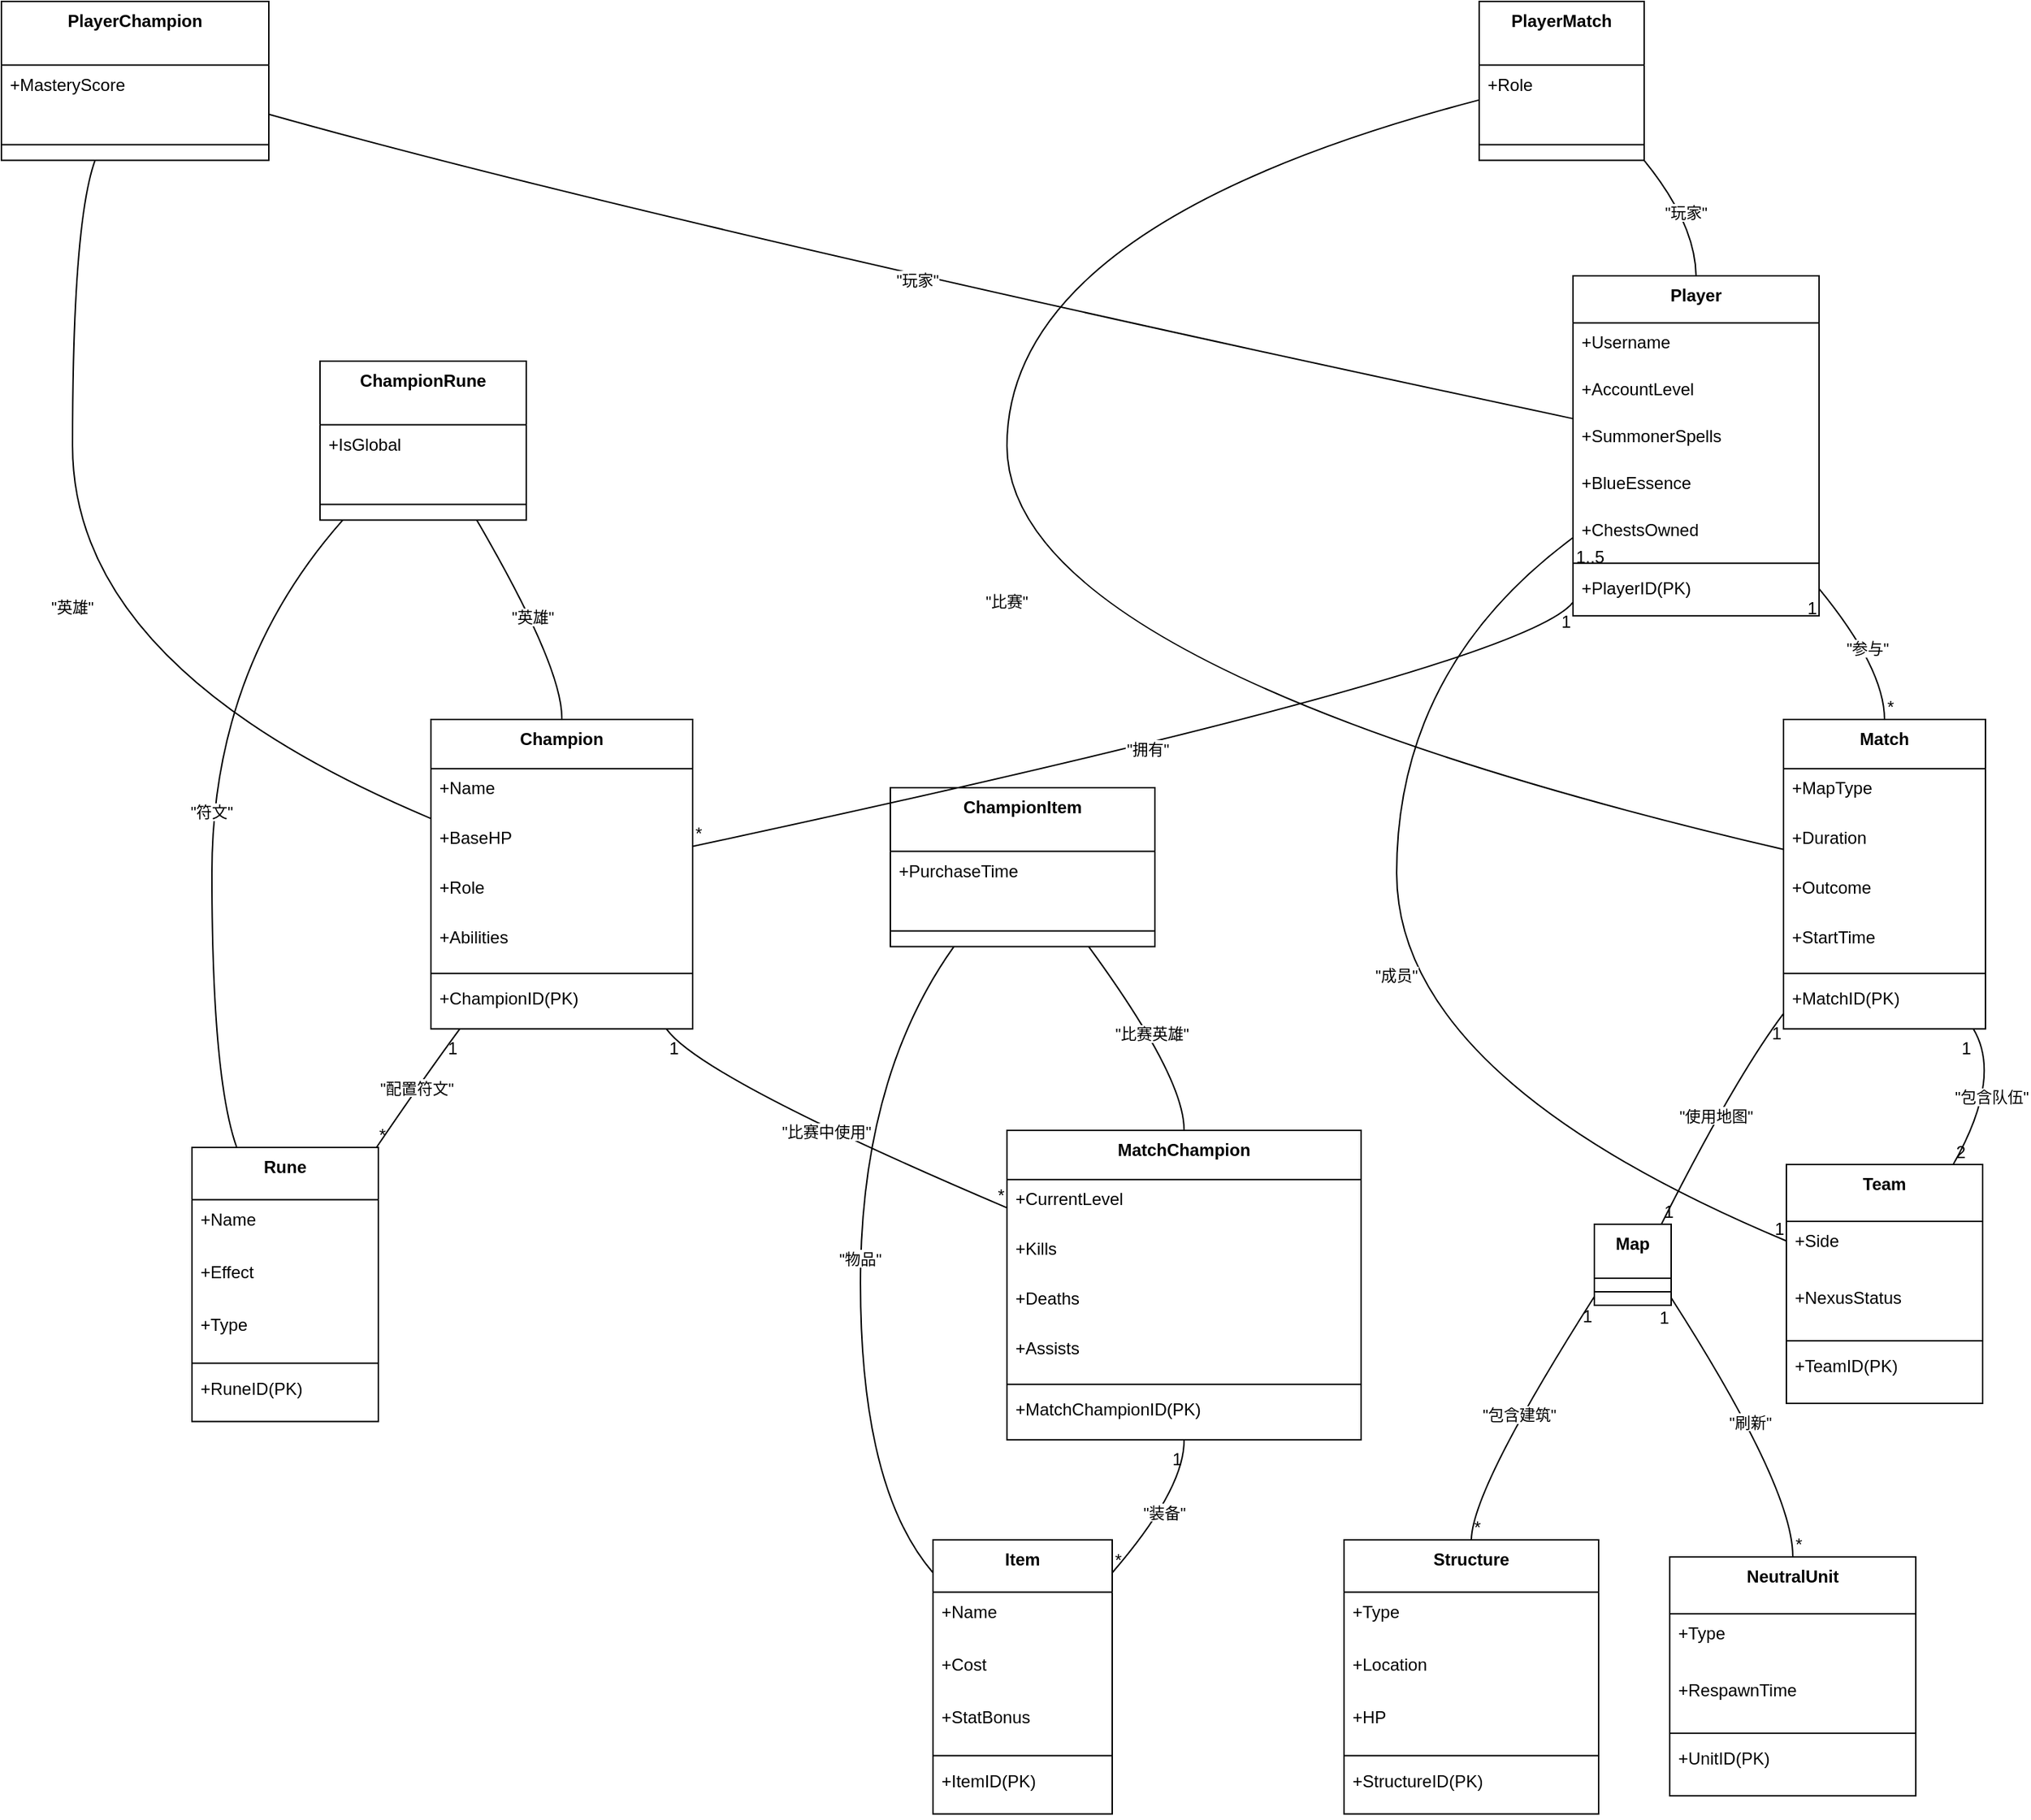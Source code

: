 <mxfile version="26.1.2">
  <diagram name="第 1 页" id="VQZcmBwhCDR7R6ewuUnQ">
    <mxGraphModel dx="1066" dy="0" grid="1" gridSize="10" guides="1" tooltips="1" connect="1" arrows="1" fold="1" page="1" pageScale="1" pageWidth="827" pageHeight="1169" math="0" shadow="0">
      <root>
        <mxCell id="0" />
        <mxCell id="1" parent="0" />
        <mxCell id="QCNZVSv0YwAwmQAjNbBU-1" value="Player" style="swimlane;fontStyle=1;align=center;verticalAlign=top;childLayout=stackLayout;horizontal=1;startSize=33.143;horizontalStack=0;resizeParent=1;resizeParentMax=0;resizeLast=0;collapsible=0;marginBottom=0;" vertex="1" parent="1">
          <mxGeometry x="1125" y="213" width="173" height="239.143" as="geometry" />
        </mxCell>
        <mxCell id="QCNZVSv0YwAwmQAjNbBU-2" value="+Username" style="text;strokeColor=none;fillColor=none;align=left;verticalAlign=top;spacingLeft=4;spacingRight=4;overflow=hidden;rotatable=0;points=[[0,0.5],[1,0.5]];portConstraint=eastwest;" vertex="1" parent="QCNZVSv0YwAwmQAjNbBU-1">
          <mxGeometry y="33.143" width="173" height="33" as="geometry" />
        </mxCell>
        <mxCell id="QCNZVSv0YwAwmQAjNbBU-3" value="+AccountLevel" style="text;strokeColor=none;fillColor=none;align=left;verticalAlign=top;spacingLeft=4;spacingRight=4;overflow=hidden;rotatable=0;points=[[0,0.5],[1,0.5]];portConstraint=eastwest;" vertex="1" parent="QCNZVSv0YwAwmQAjNbBU-1">
          <mxGeometry y="66.143" width="173" height="33" as="geometry" />
        </mxCell>
        <mxCell id="QCNZVSv0YwAwmQAjNbBU-4" value="+SummonerSpells" style="text;strokeColor=none;fillColor=none;align=left;verticalAlign=top;spacingLeft=4;spacingRight=4;overflow=hidden;rotatable=0;points=[[0,0.5],[1,0.5]];portConstraint=eastwest;" vertex="1" parent="QCNZVSv0YwAwmQAjNbBU-1">
          <mxGeometry y="99.143" width="173" height="33" as="geometry" />
        </mxCell>
        <mxCell id="QCNZVSv0YwAwmQAjNbBU-5" value="+BlueEssence" style="text;strokeColor=none;fillColor=none;align=left;verticalAlign=top;spacingLeft=4;spacingRight=4;overflow=hidden;rotatable=0;points=[[0,0.5],[1,0.5]];portConstraint=eastwest;" vertex="1" parent="QCNZVSv0YwAwmQAjNbBU-1">
          <mxGeometry y="132.143" width="173" height="33" as="geometry" />
        </mxCell>
        <mxCell id="QCNZVSv0YwAwmQAjNbBU-6" value="+ChestsOwned" style="text;strokeColor=none;fillColor=none;align=left;verticalAlign=top;spacingLeft=4;spacingRight=4;overflow=hidden;rotatable=0;points=[[0,0.5],[1,0.5]];portConstraint=eastwest;" vertex="1" parent="QCNZVSv0YwAwmQAjNbBU-1">
          <mxGeometry y="165.143" width="173" height="33" as="geometry" />
        </mxCell>
        <mxCell id="QCNZVSv0YwAwmQAjNbBU-7" style="line;strokeWidth=1;fillColor=none;align=left;verticalAlign=middle;spacingTop=-1;spacingLeft=3;spacingRight=3;rotatable=0;labelPosition=right;points=[];portConstraint=eastwest;strokeColor=inherit;" vertex="1" parent="QCNZVSv0YwAwmQAjNbBU-1">
          <mxGeometry y="198.143" width="173" height="8" as="geometry" />
        </mxCell>
        <mxCell id="QCNZVSv0YwAwmQAjNbBU-8" value="+PlayerID(PK)" style="text;strokeColor=none;fillColor=none;align=left;verticalAlign=top;spacingLeft=4;spacingRight=4;overflow=hidden;rotatable=0;points=[[0,0.5],[1,0.5]];portConstraint=eastwest;" vertex="1" parent="QCNZVSv0YwAwmQAjNbBU-1">
          <mxGeometry y="206.143" width="173" height="33" as="geometry" />
        </mxCell>
        <mxCell id="QCNZVSv0YwAwmQAjNbBU-9" value="Champion" style="swimlane;fontStyle=1;align=center;verticalAlign=top;childLayout=stackLayout;horizontal=1;startSize=34.667;horizontalStack=0;resizeParent=1;resizeParentMax=0;resizeLast=0;collapsible=0;marginBottom=0;" vertex="1" parent="1">
          <mxGeometry x="322" y="525" width="184" height="217.667" as="geometry" />
        </mxCell>
        <mxCell id="QCNZVSv0YwAwmQAjNbBU-10" value="+Name" style="text;strokeColor=none;fillColor=none;align=left;verticalAlign=top;spacingLeft=4;spacingRight=4;overflow=hidden;rotatable=0;points=[[0,0.5],[1,0.5]];portConstraint=eastwest;" vertex="1" parent="QCNZVSv0YwAwmQAjNbBU-9">
          <mxGeometry y="34.667" width="184" height="35" as="geometry" />
        </mxCell>
        <mxCell id="QCNZVSv0YwAwmQAjNbBU-11" value="+BaseHP" style="text;strokeColor=none;fillColor=none;align=left;verticalAlign=top;spacingLeft=4;spacingRight=4;overflow=hidden;rotatable=0;points=[[0,0.5],[1,0.5]];portConstraint=eastwest;" vertex="1" parent="QCNZVSv0YwAwmQAjNbBU-9">
          <mxGeometry y="69.667" width="184" height="35" as="geometry" />
        </mxCell>
        <mxCell id="QCNZVSv0YwAwmQAjNbBU-12" value="+Role" style="text;strokeColor=none;fillColor=none;align=left;verticalAlign=top;spacingLeft=4;spacingRight=4;overflow=hidden;rotatable=0;points=[[0,0.5],[1,0.5]];portConstraint=eastwest;" vertex="1" parent="QCNZVSv0YwAwmQAjNbBU-9">
          <mxGeometry y="104.667" width="184" height="35" as="geometry" />
        </mxCell>
        <mxCell id="QCNZVSv0YwAwmQAjNbBU-13" value="+Abilities" style="text;strokeColor=none;fillColor=none;align=left;verticalAlign=top;spacingLeft=4;spacingRight=4;overflow=hidden;rotatable=0;points=[[0,0.5],[1,0.5]];portConstraint=eastwest;" vertex="1" parent="QCNZVSv0YwAwmQAjNbBU-9">
          <mxGeometry y="139.667" width="184" height="35" as="geometry" />
        </mxCell>
        <mxCell id="QCNZVSv0YwAwmQAjNbBU-14" style="line;strokeWidth=1;fillColor=none;align=left;verticalAlign=middle;spacingTop=-1;spacingLeft=3;spacingRight=3;rotatable=0;labelPosition=right;points=[];portConstraint=eastwest;strokeColor=inherit;" vertex="1" parent="QCNZVSv0YwAwmQAjNbBU-9">
          <mxGeometry y="174.667" width="184" height="8" as="geometry" />
        </mxCell>
        <mxCell id="QCNZVSv0YwAwmQAjNbBU-15" value="+ChampionID(PK)" style="text;strokeColor=none;fillColor=none;align=left;verticalAlign=top;spacingLeft=4;spacingRight=4;overflow=hidden;rotatable=0;points=[[0,0.5],[1,0.5]];portConstraint=eastwest;" vertex="1" parent="QCNZVSv0YwAwmQAjNbBU-9">
          <mxGeometry y="182.667" width="184" height="35" as="geometry" />
        </mxCell>
        <mxCell id="QCNZVSv0YwAwmQAjNbBU-16" value="Match" style="swimlane;fontStyle=1;align=center;verticalAlign=top;childLayout=stackLayout;horizontal=1;startSize=34.667;horizontalStack=0;resizeParent=1;resizeParentMax=0;resizeLast=0;collapsible=0;marginBottom=0;" vertex="1" parent="1">
          <mxGeometry x="1273" y="525" width="142" height="217.667" as="geometry" />
        </mxCell>
        <mxCell id="QCNZVSv0YwAwmQAjNbBU-17" value="+MapType" style="text;strokeColor=none;fillColor=none;align=left;verticalAlign=top;spacingLeft=4;spacingRight=4;overflow=hidden;rotatable=0;points=[[0,0.5],[1,0.5]];portConstraint=eastwest;" vertex="1" parent="QCNZVSv0YwAwmQAjNbBU-16">
          <mxGeometry y="34.667" width="142" height="35" as="geometry" />
        </mxCell>
        <mxCell id="QCNZVSv0YwAwmQAjNbBU-18" value="+Duration" style="text;strokeColor=none;fillColor=none;align=left;verticalAlign=top;spacingLeft=4;spacingRight=4;overflow=hidden;rotatable=0;points=[[0,0.5],[1,0.5]];portConstraint=eastwest;" vertex="1" parent="QCNZVSv0YwAwmQAjNbBU-16">
          <mxGeometry y="69.667" width="142" height="35" as="geometry" />
        </mxCell>
        <mxCell id="QCNZVSv0YwAwmQAjNbBU-19" value="+Outcome" style="text;strokeColor=none;fillColor=none;align=left;verticalAlign=top;spacingLeft=4;spacingRight=4;overflow=hidden;rotatable=0;points=[[0,0.5],[1,0.5]];portConstraint=eastwest;" vertex="1" parent="QCNZVSv0YwAwmQAjNbBU-16">
          <mxGeometry y="104.667" width="142" height="35" as="geometry" />
        </mxCell>
        <mxCell id="QCNZVSv0YwAwmQAjNbBU-20" value="+StartTime" style="text;strokeColor=none;fillColor=none;align=left;verticalAlign=top;spacingLeft=4;spacingRight=4;overflow=hidden;rotatable=0;points=[[0,0.5],[1,0.5]];portConstraint=eastwest;" vertex="1" parent="QCNZVSv0YwAwmQAjNbBU-16">
          <mxGeometry y="139.667" width="142" height="35" as="geometry" />
        </mxCell>
        <mxCell id="QCNZVSv0YwAwmQAjNbBU-21" style="line;strokeWidth=1;fillColor=none;align=left;verticalAlign=middle;spacingTop=-1;spacingLeft=3;spacingRight=3;rotatable=0;labelPosition=right;points=[];portConstraint=eastwest;strokeColor=inherit;" vertex="1" parent="QCNZVSv0YwAwmQAjNbBU-16">
          <mxGeometry y="174.667" width="142" height="8" as="geometry" />
        </mxCell>
        <mxCell id="QCNZVSv0YwAwmQAjNbBU-22" value="+MatchID(PK)" style="text;strokeColor=none;fillColor=none;align=left;verticalAlign=top;spacingLeft=4;spacingRight=4;overflow=hidden;rotatable=0;points=[[0,0.5],[1,0.5]];portConstraint=eastwest;" vertex="1" parent="QCNZVSv0YwAwmQAjNbBU-16">
          <mxGeometry y="182.667" width="142" height="35" as="geometry" />
        </mxCell>
        <mxCell id="QCNZVSv0YwAwmQAjNbBU-23" value="Item" style="swimlane;fontStyle=1;align=center;verticalAlign=top;childLayout=stackLayout;horizontal=1;startSize=36.8;horizontalStack=0;resizeParent=1;resizeParentMax=0;resizeLast=0;collapsible=0;marginBottom=0;" vertex="1" parent="1">
          <mxGeometry x="675" y="1102" width="126" height="192.8" as="geometry" />
        </mxCell>
        <mxCell id="QCNZVSv0YwAwmQAjNbBU-24" value="+Name" style="text;strokeColor=none;fillColor=none;align=left;verticalAlign=top;spacingLeft=4;spacingRight=4;overflow=hidden;rotatable=0;points=[[0,0.5],[1,0.5]];portConstraint=eastwest;" vertex="1" parent="QCNZVSv0YwAwmQAjNbBU-23">
          <mxGeometry y="36.8" width="126" height="37" as="geometry" />
        </mxCell>
        <mxCell id="QCNZVSv0YwAwmQAjNbBU-25" value="+Cost" style="text;strokeColor=none;fillColor=none;align=left;verticalAlign=top;spacingLeft=4;spacingRight=4;overflow=hidden;rotatable=0;points=[[0,0.5],[1,0.5]];portConstraint=eastwest;" vertex="1" parent="QCNZVSv0YwAwmQAjNbBU-23">
          <mxGeometry y="73.8" width="126" height="37" as="geometry" />
        </mxCell>
        <mxCell id="QCNZVSv0YwAwmQAjNbBU-26" value="+StatBonus" style="text;strokeColor=none;fillColor=none;align=left;verticalAlign=top;spacingLeft=4;spacingRight=4;overflow=hidden;rotatable=0;points=[[0,0.5],[1,0.5]];portConstraint=eastwest;" vertex="1" parent="QCNZVSv0YwAwmQAjNbBU-23">
          <mxGeometry y="110.8" width="126" height="37" as="geometry" />
        </mxCell>
        <mxCell id="QCNZVSv0YwAwmQAjNbBU-27" style="line;strokeWidth=1;fillColor=none;align=left;verticalAlign=middle;spacingTop=-1;spacingLeft=3;spacingRight=3;rotatable=0;labelPosition=right;points=[];portConstraint=eastwest;strokeColor=inherit;" vertex="1" parent="QCNZVSv0YwAwmQAjNbBU-23">
          <mxGeometry y="147.8" width="126" height="8" as="geometry" />
        </mxCell>
        <mxCell id="QCNZVSv0YwAwmQAjNbBU-28" value="+ItemID(PK)" style="text;strokeColor=none;fillColor=none;align=left;verticalAlign=top;spacingLeft=4;spacingRight=4;overflow=hidden;rotatable=0;points=[[0,0.5],[1,0.5]];portConstraint=eastwest;" vertex="1" parent="QCNZVSv0YwAwmQAjNbBU-23">
          <mxGeometry y="155.8" width="126" height="37" as="geometry" />
        </mxCell>
        <mxCell id="QCNZVSv0YwAwmQAjNbBU-29" value="Rune" style="swimlane;fontStyle=1;align=center;verticalAlign=top;childLayout=stackLayout;horizontal=1;startSize=36.8;horizontalStack=0;resizeParent=1;resizeParentMax=0;resizeLast=0;collapsible=0;marginBottom=0;" vertex="1" parent="1">
          <mxGeometry x="154" y="826" width="131" height="192.8" as="geometry" />
        </mxCell>
        <mxCell id="QCNZVSv0YwAwmQAjNbBU-30" value="+Name" style="text;strokeColor=none;fillColor=none;align=left;verticalAlign=top;spacingLeft=4;spacingRight=4;overflow=hidden;rotatable=0;points=[[0,0.5],[1,0.5]];portConstraint=eastwest;" vertex="1" parent="QCNZVSv0YwAwmQAjNbBU-29">
          <mxGeometry y="36.8" width="131" height="37" as="geometry" />
        </mxCell>
        <mxCell id="QCNZVSv0YwAwmQAjNbBU-31" value="+Effect" style="text;strokeColor=none;fillColor=none;align=left;verticalAlign=top;spacingLeft=4;spacingRight=4;overflow=hidden;rotatable=0;points=[[0,0.5],[1,0.5]];portConstraint=eastwest;" vertex="1" parent="QCNZVSv0YwAwmQAjNbBU-29">
          <mxGeometry y="73.8" width="131" height="37" as="geometry" />
        </mxCell>
        <mxCell id="QCNZVSv0YwAwmQAjNbBU-32" value="+Type" style="text;strokeColor=none;fillColor=none;align=left;verticalAlign=top;spacingLeft=4;spacingRight=4;overflow=hidden;rotatable=0;points=[[0,0.5],[1,0.5]];portConstraint=eastwest;" vertex="1" parent="QCNZVSv0YwAwmQAjNbBU-29">
          <mxGeometry y="110.8" width="131" height="37" as="geometry" />
        </mxCell>
        <mxCell id="QCNZVSv0YwAwmQAjNbBU-33" style="line;strokeWidth=1;fillColor=none;align=left;verticalAlign=middle;spacingTop=-1;spacingLeft=3;spacingRight=3;rotatable=0;labelPosition=right;points=[];portConstraint=eastwest;strokeColor=inherit;" vertex="1" parent="QCNZVSv0YwAwmQAjNbBU-29">
          <mxGeometry y="147.8" width="131" height="8" as="geometry" />
        </mxCell>
        <mxCell id="QCNZVSv0YwAwmQAjNbBU-34" value="+RuneID(PK)" style="text;strokeColor=none;fillColor=none;align=left;verticalAlign=top;spacingLeft=4;spacingRight=4;overflow=hidden;rotatable=0;points=[[0,0.5],[1,0.5]];portConstraint=eastwest;" vertex="1" parent="QCNZVSv0YwAwmQAjNbBU-29">
          <mxGeometry y="155.8" width="131" height="37" as="geometry" />
        </mxCell>
        <mxCell id="QCNZVSv0YwAwmQAjNbBU-35" value="Team" style="swimlane;fontStyle=1;align=center;verticalAlign=top;childLayout=stackLayout;horizontal=1;startSize=40;horizontalStack=0;resizeParent=1;resizeParentMax=0;resizeLast=0;collapsible=0;marginBottom=0;" vertex="1" parent="1">
          <mxGeometry x="1275" y="838" width="138" height="168" as="geometry" />
        </mxCell>
        <mxCell id="QCNZVSv0YwAwmQAjNbBU-36" value="+Side" style="text;strokeColor=none;fillColor=none;align=left;verticalAlign=top;spacingLeft=4;spacingRight=4;overflow=hidden;rotatable=0;points=[[0,0.5],[1,0.5]];portConstraint=eastwest;" vertex="1" parent="QCNZVSv0YwAwmQAjNbBU-35">
          <mxGeometry y="40" width="138" height="40" as="geometry" />
        </mxCell>
        <mxCell id="QCNZVSv0YwAwmQAjNbBU-37" value="+NexusStatus" style="text;strokeColor=none;fillColor=none;align=left;verticalAlign=top;spacingLeft=4;spacingRight=4;overflow=hidden;rotatable=0;points=[[0,0.5],[1,0.5]];portConstraint=eastwest;" vertex="1" parent="QCNZVSv0YwAwmQAjNbBU-35">
          <mxGeometry y="80" width="138" height="40" as="geometry" />
        </mxCell>
        <mxCell id="QCNZVSv0YwAwmQAjNbBU-38" style="line;strokeWidth=1;fillColor=none;align=left;verticalAlign=middle;spacingTop=-1;spacingLeft=3;spacingRight=3;rotatable=0;labelPosition=right;points=[];portConstraint=eastwest;strokeColor=inherit;" vertex="1" parent="QCNZVSv0YwAwmQAjNbBU-35">
          <mxGeometry y="120" width="138" height="8" as="geometry" />
        </mxCell>
        <mxCell id="QCNZVSv0YwAwmQAjNbBU-39" value="+TeamID(PK)" style="text;strokeColor=none;fillColor=none;align=left;verticalAlign=top;spacingLeft=4;spacingRight=4;overflow=hidden;rotatable=0;points=[[0,0.5],[1,0.5]];portConstraint=eastwest;" vertex="1" parent="QCNZVSv0YwAwmQAjNbBU-35">
          <mxGeometry y="128" width="138" height="40" as="geometry" />
        </mxCell>
        <mxCell id="QCNZVSv0YwAwmQAjNbBU-40" value="MatchChampion" style="swimlane;fontStyle=1;align=center;verticalAlign=top;childLayout=stackLayout;horizontal=1;startSize=34.667;horizontalStack=0;resizeParent=1;resizeParentMax=0;resizeLast=0;collapsible=0;marginBottom=0;" vertex="1" parent="1">
          <mxGeometry x="727" y="814" width="249" height="217.667" as="geometry" />
        </mxCell>
        <mxCell id="QCNZVSv0YwAwmQAjNbBU-41" value="+CurrentLevel" style="text;strokeColor=none;fillColor=none;align=left;verticalAlign=top;spacingLeft=4;spacingRight=4;overflow=hidden;rotatable=0;points=[[0,0.5],[1,0.5]];portConstraint=eastwest;" vertex="1" parent="QCNZVSv0YwAwmQAjNbBU-40">
          <mxGeometry y="34.667" width="249" height="35" as="geometry" />
        </mxCell>
        <mxCell id="QCNZVSv0YwAwmQAjNbBU-42" value="+Kills" style="text;strokeColor=none;fillColor=none;align=left;verticalAlign=top;spacingLeft=4;spacingRight=4;overflow=hidden;rotatable=0;points=[[0,0.5],[1,0.5]];portConstraint=eastwest;" vertex="1" parent="QCNZVSv0YwAwmQAjNbBU-40">
          <mxGeometry y="69.667" width="249" height="35" as="geometry" />
        </mxCell>
        <mxCell id="QCNZVSv0YwAwmQAjNbBU-43" value="+Deaths" style="text;strokeColor=none;fillColor=none;align=left;verticalAlign=top;spacingLeft=4;spacingRight=4;overflow=hidden;rotatable=0;points=[[0,0.5],[1,0.5]];portConstraint=eastwest;" vertex="1" parent="QCNZVSv0YwAwmQAjNbBU-40">
          <mxGeometry y="104.667" width="249" height="35" as="geometry" />
        </mxCell>
        <mxCell id="QCNZVSv0YwAwmQAjNbBU-44" value="+Assists" style="text;strokeColor=none;fillColor=none;align=left;verticalAlign=top;spacingLeft=4;spacingRight=4;overflow=hidden;rotatable=0;points=[[0,0.5],[1,0.5]];portConstraint=eastwest;" vertex="1" parent="QCNZVSv0YwAwmQAjNbBU-40">
          <mxGeometry y="139.667" width="249" height="35" as="geometry" />
        </mxCell>
        <mxCell id="QCNZVSv0YwAwmQAjNbBU-45" style="line;strokeWidth=1;fillColor=none;align=left;verticalAlign=middle;spacingTop=-1;spacingLeft=3;spacingRight=3;rotatable=0;labelPosition=right;points=[];portConstraint=eastwest;strokeColor=inherit;" vertex="1" parent="QCNZVSv0YwAwmQAjNbBU-40">
          <mxGeometry y="174.667" width="249" height="8" as="geometry" />
        </mxCell>
        <mxCell id="QCNZVSv0YwAwmQAjNbBU-46" value="+MatchChampionID(PK)" style="text;strokeColor=none;fillColor=none;align=left;verticalAlign=top;spacingLeft=4;spacingRight=4;overflow=hidden;rotatable=0;points=[[0,0.5],[1,0.5]];portConstraint=eastwest;" vertex="1" parent="QCNZVSv0YwAwmQAjNbBU-40">
          <mxGeometry y="182.667" width="249" height="35" as="geometry" />
        </mxCell>
        <mxCell id="QCNZVSv0YwAwmQAjNbBU-47" value="NeutralUnit" style="swimlane;fontStyle=1;align=center;verticalAlign=top;childLayout=stackLayout;horizontal=1;startSize=40;horizontalStack=0;resizeParent=1;resizeParentMax=0;resizeLast=0;collapsible=0;marginBottom=0;" vertex="1" parent="1">
          <mxGeometry x="1193" y="1114" width="173" height="168" as="geometry" />
        </mxCell>
        <mxCell id="QCNZVSv0YwAwmQAjNbBU-48" value="+Type" style="text;strokeColor=none;fillColor=none;align=left;verticalAlign=top;spacingLeft=4;spacingRight=4;overflow=hidden;rotatable=0;points=[[0,0.5],[1,0.5]];portConstraint=eastwest;" vertex="1" parent="QCNZVSv0YwAwmQAjNbBU-47">
          <mxGeometry y="40" width="173" height="40" as="geometry" />
        </mxCell>
        <mxCell id="QCNZVSv0YwAwmQAjNbBU-49" value="+RespawnTime" style="text;strokeColor=none;fillColor=none;align=left;verticalAlign=top;spacingLeft=4;spacingRight=4;overflow=hidden;rotatable=0;points=[[0,0.5],[1,0.5]];portConstraint=eastwest;" vertex="1" parent="QCNZVSv0YwAwmQAjNbBU-47">
          <mxGeometry y="80" width="173" height="40" as="geometry" />
        </mxCell>
        <mxCell id="QCNZVSv0YwAwmQAjNbBU-50" style="line;strokeWidth=1;fillColor=none;align=left;verticalAlign=middle;spacingTop=-1;spacingLeft=3;spacingRight=3;rotatable=0;labelPosition=right;points=[];portConstraint=eastwest;strokeColor=inherit;" vertex="1" parent="QCNZVSv0YwAwmQAjNbBU-47">
          <mxGeometry y="120" width="173" height="8" as="geometry" />
        </mxCell>
        <mxCell id="QCNZVSv0YwAwmQAjNbBU-51" value="+UnitID(PK)" style="text;strokeColor=none;fillColor=none;align=left;verticalAlign=top;spacingLeft=4;spacingRight=4;overflow=hidden;rotatable=0;points=[[0,0.5],[1,0.5]];portConstraint=eastwest;" vertex="1" parent="QCNZVSv0YwAwmQAjNbBU-47">
          <mxGeometry y="128" width="173" height="40" as="geometry" />
        </mxCell>
        <mxCell id="QCNZVSv0YwAwmQAjNbBU-52" value="Structure" style="swimlane;fontStyle=1;align=center;verticalAlign=top;childLayout=stackLayout;horizontal=1;startSize=36.8;horizontalStack=0;resizeParent=1;resizeParentMax=0;resizeLast=0;collapsible=0;marginBottom=0;" vertex="1" parent="1">
          <mxGeometry x="964" y="1102" width="179" height="192.8" as="geometry" />
        </mxCell>
        <mxCell id="QCNZVSv0YwAwmQAjNbBU-53" value="+Type" style="text;strokeColor=none;fillColor=none;align=left;verticalAlign=top;spacingLeft=4;spacingRight=4;overflow=hidden;rotatable=0;points=[[0,0.5],[1,0.5]];portConstraint=eastwest;" vertex="1" parent="QCNZVSv0YwAwmQAjNbBU-52">
          <mxGeometry y="36.8" width="179" height="37" as="geometry" />
        </mxCell>
        <mxCell id="QCNZVSv0YwAwmQAjNbBU-54" value="+Location" style="text;strokeColor=none;fillColor=none;align=left;verticalAlign=top;spacingLeft=4;spacingRight=4;overflow=hidden;rotatable=0;points=[[0,0.5],[1,0.5]];portConstraint=eastwest;" vertex="1" parent="QCNZVSv0YwAwmQAjNbBU-52">
          <mxGeometry y="73.8" width="179" height="37" as="geometry" />
        </mxCell>
        <mxCell id="QCNZVSv0YwAwmQAjNbBU-55" value="+HP" style="text;strokeColor=none;fillColor=none;align=left;verticalAlign=top;spacingLeft=4;spacingRight=4;overflow=hidden;rotatable=0;points=[[0,0.5],[1,0.5]];portConstraint=eastwest;" vertex="1" parent="QCNZVSv0YwAwmQAjNbBU-52">
          <mxGeometry y="110.8" width="179" height="37" as="geometry" />
        </mxCell>
        <mxCell id="QCNZVSv0YwAwmQAjNbBU-56" style="line;strokeWidth=1;fillColor=none;align=left;verticalAlign=middle;spacingTop=-1;spacingLeft=3;spacingRight=3;rotatable=0;labelPosition=right;points=[];portConstraint=eastwest;strokeColor=inherit;" vertex="1" parent="QCNZVSv0YwAwmQAjNbBU-52">
          <mxGeometry y="147.8" width="179" height="8" as="geometry" />
        </mxCell>
        <mxCell id="QCNZVSv0YwAwmQAjNbBU-57" value="+StructureID(PK)" style="text;strokeColor=none;fillColor=none;align=left;verticalAlign=top;spacingLeft=4;spacingRight=4;overflow=hidden;rotatable=0;points=[[0,0.5],[1,0.5]];portConstraint=eastwest;" vertex="1" parent="QCNZVSv0YwAwmQAjNbBU-52">
          <mxGeometry y="155.8" width="179" height="37" as="geometry" />
        </mxCell>
        <mxCell id="QCNZVSv0YwAwmQAjNbBU-58" value="Map" style="swimlane;fontStyle=1;align=center;verticalAlign=top;childLayout=stackLayout;horizontal=1;startSize=38;horizontalStack=0;resizeParent=1;resizeParentMax=0;resizeLast=0;collapsible=0;marginBottom=0;" vertex="1" parent="1">
          <mxGeometry x="1140" y="880" width="54" height="57" as="geometry" />
        </mxCell>
        <mxCell id="QCNZVSv0YwAwmQAjNbBU-59" style="line;strokeWidth=1;fillColor=none;align=left;verticalAlign=middle;spacingTop=-1;spacingLeft=3;spacingRight=3;rotatable=0;labelPosition=right;points=[];portConstraint=eastwest;strokeColor=inherit;" vertex="1" parent="QCNZVSv0YwAwmQAjNbBU-58">
          <mxGeometry y="38" width="54" height="19" as="geometry" />
        </mxCell>
        <mxCell id="QCNZVSv0YwAwmQAjNbBU-60" value="PlayerMatch" style="swimlane;fontStyle=1;align=center;verticalAlign=top;childLayout=stackLayout;horizontal=1;startSize=44.8;horizontalStack=0;resizeParent=1;resizeParentMax=0;resizeLast=0;collapsible=0;marginBottom=0;" vertex="1" parent="1">
          <mxGeometry x="1059" y="20" width="116" height="111.8" as="geometry" />
        </mxCell>
        <mxCell id="QCNZVSv0YwAwmQAjNbBU-61" value="+Role" style="text;strokeColor=none;fillColor=none;align=left;verticalAlign=top;spacingLeft=4;spacingRight=4;overflow=hidden;rotatable=0;points=[[0,0.5],[1,0.5]];portConstraint=eastwest;" vertex="1" parent="QCNZVSv0YwAwmQAjNbBU-60">
          <mxGeometry y="44.8" width="116" height="45" as="geometry" />
        </mxCell>
        <mxCell id="QCNZVSv0YwAwmQAjNbBU-62" style="line;strokeWidth=1;fillColor=none;align=left;verticalAlign=middle;spacingTop=-1;spacingLeft=3;spacingRight=3;rotatable=0;labelPosition=right;points=[];portConstraint=eastwest;strokeColor=inherit;" vertex="1" parent="QCNZVSv0YwAwmQAjNbBU-60">
          <mxGeometry y="89.8" width="116" height="22" as="geometry" />
        </mxCell>
        <mxCell id="QCNZVSv0YwAwmQAjNbBU-63" value="PlayerChampion" style="swimlane;fontStyle=1;align=center;verticalAlign=top;childLayout=stackLayout;horizontal=1;startSize=44.8;horizontalStack=0;resizeParent=1;resizeParentMax=0;resizeLast=0;collapsible=0;marginBottom=0;" vertex="1" parent="1">
          <mxGeometry x="20" y="20" width="188" height="111.8" as="geometry" />
        </mxCell>
        <mxCell id="QCNZVSv0YwAwmQAjNbBU-64" value="+MasteryScore" style="text;strokeColor=none;fillColor=none;align=left;verticalAlign=top;spacingLeft=4;spacingRight=4;overflow=hidden;rotatable=0;points=[[0,0.5],[1,0.5]];portConstraint=eastwest;" vertex="1" parent="QCNZVSv0YwAwmQAjNbBU-63">
          <mxGeometry y="44.8" width="188" height="45" as="geometry" />
        </mxCell>
        <mxCell id="QCNZVSv0YwAwmQAjNbBU-65" style="line;strokeWidth=1;fillColor=none;align=left;verticalAlign=middle;spacingTop=-1;spacingLeft=3;spacingRight=3;rotatable=0;labelPosition=right;points=[];portConstraint=eastwest;strokeColor=inherit;" vertex="1" parent="QCNZVSv0YwAwmQAjNbBU-63">
          <mxGeometry y="89.8" width="188" height="22" as="geometry" />
        </mxCell>
        <mxCell id="QCNZVSv0YwAwmQAjNbBU-66" value="ChampionItem" style="swimlane;fontStyle=1;align=center;verticalAlign=top;childLayout=stackLayout;horizontal=1;startSize=44.8;horizontalStack=0;resizeParent=1;resizeParentMax=0;resizeLast=0;collapsible=0;marginBottom=0;" vertex="1" parent="1">
          <mxGeometry x="645" y="573" width="186" height="111.8" as="geometry" />
        </mxCell>
        <mxCell id="QCNZVSv0YwAwmQAjNbBU-67" value="+PurchaseTime" style="text;strokeColor=none;fillColor=none;align=left;verticalAlign=top;spacingLeft=4;spacingRight=4;overflow=hidden;rotatable=0;points=[[0,0.5],[1,0.5]];portConstraint=eastwest;" vertex="1" parent="QCNZVSv0YwAwmQAjNbBU-66">
          <mxGeometry y="44.8" width="186" height="45" as="geometry" />
        </mxCell>
        <mxCell id="QCNZVSv0YwAwmQAjNbBU-68" style="line;strokeWidth=1;fillColor=none;align=left;verticalAlign=middle;spacingTop=-1;spacingLeft=3;spacingRight=3;rotatable=0;labelPosition=right;points=[];portConstraint=eastwest;strokeColor=inherit;" vertex="1" parent="QCNZVSv0YwAwmQAjNbBU-66">
          <mxGeometry y="89.8" width="186" height="22" as="geometry" />
        </mxCell>
        <mxCell id="QCNZVSv0YwAwmQAjNbBU-69" value="ChampionRune" style="swimlane;fontStyle=1;align=center;verticalAlign=top;childLayout=stackLayout;horizontal=1;startSize=44.8;horizontalStack=0;resizeParent=1;resizeParentMax=0;resizeLast=0;collapsible=0;marginBottom=0;" vertex="1" parent="1">
          <mxGeometry x="244" y="273" width="145" height="111.8" as="geometry" />
        </mxCell>
        <mxCell id="QCNZVSv0YwAwmQAjNbBU-70" value="+IsGlobal" style="text;strokeColor=none;fillColor=none;align=left;verticalAlign=top;spacingLeft=4;spacingRight=4;overflow=hidden;rotatable=0;points=[[0,0.5],[1,0.5]];portConstraint=eastwest;" vertex="1" parent="QCNZVSv0YwAwmQAjNbBU-69">
          <mxGeometry y="44.8" width="145" height="45" as="geometry" />
        </mxCell>
        <mxCell id="QCNZVSv0YwAwmQAjNbBU-71" style="line;strokeWidth=1;fillColor=none;align=left;verticalAlign=middle;spacingTop=-1;spacingLeft=3;spacingRight=3;rotatable=0;labelPosition=right;points=[];portConstraint=eastwest;strokeColor=inherit;" vertex="1" parent="QCNZVSv0YwAwmQAjNbBU-69">
          <mxGeometry y="89.8" width="145" height="22" as="geometry" />
        </mxCell>
        <mxCell id="QCNZVSv0YwAwmQAjNbBU-72" value="&quot;参与&quot;" style="curved=1;startArrow=none;endArrow=none;exitX=1;exitY=0.92;entryX=0.5;entryY=0;rounded=0;" edge="1" parent="1" source="QCNZVSv0YwAwmQAjNbBU-1" target="QCNZVSv0YwAwmQAjNbBU-16">
          <mxGeometry relative="1" as="geometry">
            <Array as="points">
              <mxPoint x="1344" y="489" />
            </Array>
          </mxGeometry>
        </mxCell>
        <mxCell id="QCNZVSv0YwAwmQAjNbBU-73" value="1" style="edgeLabel;resizable=0;labelBackgroundColor=none;fontSize=12;align=right;verticalAlign=top;" vertex="1" parent="QCNZVSv0YwAwmQAjNbBU-72">
          <mxGeometry x="-1" relative="1" as="geometry" />
        </mxCell>
        <mxCell id="QCNZVSv0YwAwmQAjNbBU-74" value="*" style="edgeLabel;resizable=0;labelBackgroundColor=none;fontSize=12;align=left;verticalAlign=bottom;" vertex="1" parent="QCNZVSv0YwAwmQAjNbBU-72">
          <mxGeometry x="1" relative="1" as="geometry" />
        </mxCell>
        <mxCell id="QCNZVSv0YwAwmQAjNbBU-75" value="&quot;拥有&quot;" style="curved=1;startArrow=none;endArrow=none;exitX=0;exitY=0.96;entryX=1;entryY=0.41;rounded=0;" edge="1" parent="1" source="QCNZVSv0YwAwmQAjNbBU-1" target="QCNZVSv0YwAwmQAjNbBU-9">
          <mxGeometry relative="1" as="geometry">
            <Array as="points">
              <mxPoint x="1089" y="489" />
            </Array>
          </mxGeometry>
        </mxCell>
        <mxCell id="QCNZVSv0YwAwmQAjNbBU-76" value="1" style="edgeLabel;resizable=0;labelBackgroundColor=none;fontSize=12;align=right;verticalAlign=top;" vertex="1" parent="QCNZVSv0YwAwmQAjNbBU-75">
          <mxGeometry x="-1" relative="1" as="geometry" />
        </mxCell>
        <mxCell id="QCNZVSv0YwAwmQAjNbBU-77" value="*" style="edgeLabel;resizable=0;labelBackgroundColor=none;fontSize=12;align=left;verticalAlign=bottom;" vertex="1" parent="QCNZVSv0YwAwmQAjNbBU-75">
          <mxGeometry x="1" relative="1" as="geometry" />
        </mxCell>
        <mxCell id="QCNZVSv0YwAwmQAjNbBU-78" value="&quot;比赛中使用&quot;" style="curved=1;startArrow=none;endArrow=none;exitX=0.9;exitY=1;entryX=0;entryY=0.25;rounded=0;" edge="1" parent="1" source="QCNZVSv0YwAwmQAjNbBU-9" target="QCNZVSv0YwAwmQAjNbBU-40">
          <mxGeometry relative="1" as="geometry">
            <Array as="points">
              <mxPoint x="512" y="777" />
            </Array>
          </mxGeometry>
        </mxCell>
        <mxCell id="QCNZVSv0YwAwmQAjNbBU-79" value="1" style="edgeLabel;resizable=0;labelBackgroundColor=none;fontSize=12;align=left;verticalAlign=top;" vertex="1" parent="QCNZVSv0YwAwmQAjNbBU-78">
          <mxGeometry x="-1" relative="1" as="geometry" />
        </mxCell>
        <mxCell id="QCNZVSv0YwAwmQAjNbBU-80" value="*" style="edgeLabel;resizable=0;labelBackgroundColor=none;fontSize=12;align=right;verticalAlign=bottom;" vertex="1" parent="QCNZVSv0YwAwmQAjNbBU-78">
          <mxGeometry x="1" relative="1" as="geometry" />
        </mxCell>
        <mxCell id="QCNZVSv0YwAwmQAjNbBU-81" value="&quot;包含队伍&quot;" style="curved=1;startArrow=none;endArrow=none;exitX=0.94;exitY=1;entryX=0.85;entryY=0;rounded=0;" edge="1" parent="1" source="QCNZVSv0YwAwmQAjNbBU-16" target="QCNZVSv0YwAwmQAjNbBU-35">
          <mxGeometry relative="1" as="geometry">
            <Array as="points">
              <mxPoint x="1427" y="777" />
            </Array>
          </mxGeometry>
        </mxCell>
        <mxCell id="QCNZVSv0YwAwmQAjNbBU-82" value="1" style="edgeLabel;resizable=0;labelBackgroundColor=none;fontSize=12;align=right;verticalAlign=top;" vertex="1" parent="QCNZVSv0YwAwmQAjNbBU-81">
          <mxGeometry x="-1" relative="1" as="geometry" />
        </mxCell>
        <mxCell id="QCNZVSv0YwAwmQAjNbBU-83" value="2" style="edgeLabel;resizable=0;labelBackgroundColor=none;fontSize=12;align=left;verticalAlign=bottom;" vertex="1" parent="QCNZVSv0YwAwmQAjNbBU-81">
          <mxGeometry x="1" relative="1" as="geometry" />
        </mxCell>
        <mxCell id="QCNZVSv0YwAwmQAjNbBU-84" value="&quot;成员&quot;" style="curved=1;startArrow=none;endArrow=none;exitX=0;exitY=0.32;entryX=0;entryY=0.77;rounded=0;" edge="1" parent="1" source="QCNZVSv0YwAwmQAjNbBU-35" target="QCNZVSv0YwAwmQAjNbBU-1">
          <mxGeometry relative="1" as="geometry">
            <Array as="points">
              <mxPoint x="1001" y="777" />
              <mxPoint x="1001" y="489" />
            </Array>
          </mxGeometry>
        </mxCell>
        <mxCell id="QCNZVSv0YwAwmQAjNbBU-85" value="1" style="edgeLabel;resizable=0;labelBackgroundColor=none;fontSize=12;align=right;verticalAlign=bottom;" vertex="1" parent="QCNZVSv0YwAwmQAjNbBU-84">
          <mxGeometry x="-1" relative="1" as="geometry" />
        </mxCell>
        <mxCell id="QCNZVSv0YwAwmQAjNbBU-86" value="1..5" style="edgeLabel;resizable=0;labelBackgroundColor=none;fontSize=12;align=left;verticalAlign=top;" vertex="1" parent="QCNZVSv0YwAwmQAjNbBU-84">
          <mxGeometry x="1" relative="1" as="geometry" />
        </mxCell>
        <mxCell id="QCNZVSv0YwAwmQAjNbBU-87" value="&quot;装备&quot;" style="curved=1;startArrow=none;endArrow=none;exitX=0.5;exitY=1;entryX=1;entryY=0.12;rounded=0;" edge="1" parent="1" source="QCNZVSv0YwAwmQAjNbBU-40" target="QCNZVSv0YwAwmQAjNbBU-23">
          <mxGeometry relative="1" as="geometry">
            <Array as="points">
              <mxPoint x="852" y="1066" />
            </Array>
          </mxGeometry>
        </mxCell>
        <mxCell id="QCNZVSv0YwAwmQAjNbBU-88" value="1" style="edgeLabel;resizable=0;labelBackgroundColor=none;fontSize=12;align=right;verticalAlign=top;" vertex="1" parent="QCNZVSv0YwAwmQAjNbBU-87">
          <mxGeometry x="-1" relative="1" as="geometry" />
        </mxCell>
        <mxCell id="QCNZVSv0YwAwmQAjNbBU-89" value="*" style="edgeLabel;resizable=0;labelBackgroundColor=none;fontSize=12;align=left;verticalAlign=bottom;" vertex="1" parent="QCNZVSv0YwAwmQAjNbBU-87">
          <mxGeometry x="1" relative="1" as="geometry" />
        </mxCell>
        <mxCell id="QCNZVSv0YwAwmQAjNbBU-90" value="&quot;配置符文&quot;" style="curved=1;startArrow=none;endArrow=none;exitX=0.11;exitY=1;entryX=0.99;entryY=0;rounded=0;" edge="1" parent="1" source="QCNZVSv0YwAwmQAjNbBU-9" target="QCNZVSv0YwAwmQAjNbBU-29">
          <mxGeometry relative="1" as="geometry">
            <Array as="points">
              <mxPoint x="317" y="777" />
            </Array>
          </mxGeometry>
        </mxCell>
        <mxCell id="QCNZVSv0YwAwmQAjNbBU-91" value="1" style="edgeLabel;resizable=0;labelBackgroundColor=none;fontSize=12;align=right;verticalAlign=top;" vertex="1" parent="QCNZVSv0YwAwmQAjNbBU-90">
          <mxGeometry x="-1" relative="1" as="geometry" />
        </mxCell>
        <mxCell id="QCNZVSv0YwAwmQAjNbBU-92" value="*" style="edgeLabel;resizable=0;labelBackgroundColor=none;fontSize=12;align=left;verticalAlign=bottom;" vertex="1" parent="QCNZVSv0YwAwmQAjNbBU-90">
          <mxGeometry x="1" relative="1" as="geometry" />
        </mxCell>
        <mxCell id="QCNZVSv0YwAwmQAjNbBU-93" value="&quot;使用地图&quot;" style="curved=1;startArrow=none;endArrow=none;exitX=0;exitY=0.95;entryX=0.88;entryY=-0.01;rounded=0;" edge="1" parent="1" source="QCNZVSv0YwAwmQAjNbBU-16" target="QCNZVSv0YwAwmQAjNbBU-58">
          <mxGeometry relative="1" as="geometry">
            <Array as="points">
              <mxPoint x="1239" y="777" />
            </Array>
          </mxGeometry>
        </mxCell>
        <mxCell id="QCNZVSv0YwAwmQAjNbBU-94" value="1" style="edgeLabel;resizable=0;labelBackgroundColor=none;fontSize=12;align=right;verticalAlign=top;" vertex="1" parent="QCNZVSv0YwAwmQAjNbBU-93">
          <mxGeometry x="-1" relative="1" as="geometry" />
        </mxCell>
        <mxCell id="QCNZVSv0YwAwmQAjNbBU-95" value="1" style="edgeLabel;resizable=0;labelBackgroundColor=none;fontSize=12;align=left;verticalAlign=bottom;" vertex="1" parent="QCNZVSv0YwAwmQAjNbBU-93">
          <mxGeometry x="1" relative="1" as="geometry" />
        </mxCell>
        <mxCell id="QCNZVSv0YwAwmQAjNbBU-96" value="&quot;刷新&quot;" style="curved=1;startArrow=none;endArrow=none;exitX=0.99;exitY=0.9;entryX=0.5;entryY=0;rounded=0;" edge="1" parent="1" source="QCNZVSv0YwAwmQAjNbBU-58" target="QCNZVSv0YwAwmQAjNbBU-47">
          <mxGeometry relative="1" as="geometry">
            <Array as="points">
              <mxPoint x="1280" y="1066" />
            </Array>
          </mxGeometry>
        </mxCell>
        <mxCell id="QCNZVSv0YwAwmQAjNbBU-97" value="1" style="edgeLabel;resizable=0;labelBackgroundColor=none;fontSize=12;align=right;verticalAlign=top;" vertex="1" parent="QCNZVSv0YwAwmQAjNbBU-96">
          <mxGeometry x="-1" relative="1" as="geometry" />
        </mxCell>
        <mxCell id="QCNZVSv0YwAwmQAjNbBU-98" value="*" style="edgeLabel;resizable=0;labelBackgroundColor=none;fontSize=12;align=left;verticalAlign=bottom;" vertex="1" parent="QCNZVSv0YwAwmQAjNbBU-96">
          <mxGeometry x="1" relative="1" as="geometry" />
        </mxCell>
        <mxCell id="QCNZVSv0YwAwmQAjNbBU-99" value="&quot;包含建筑&quot;" style="curved=1;startArrow=none;endArrow=none;exitX=-0.01;exitY=0.9;entryX=0.5;entryY=0;rounded=0;" edge="1" parent="1" source="QCNZVSv0YwAwmQAjNbBU-58" target="QCNZVSv0YwAwmQAjNbBU-52">
          <mxGeometry relative="1" as="geometry">
            <Array as="points">
              <mxPoint x="1054" y="1066" />
            </Array>
          </mxGeometry>
        </mxCell>
        <mxCell id="QCNZVSv0YwAwmQAjNbBU-100" value="1" style="edgeLabel;resizable=0;labelBackgroundColor=none;fontSize=12;align=right;verticalAlign=top;" vertex="1" parent="QCNZVSv0YwAwmQAjNbBU-99">
          <mxGeometry x="-1" relative="1" as="geometry" />
        </mxCell>
        <mxCell id="QCNZVSv0YwAwmQAjNbBU-101" value="*" style="edgeLabel;resizable=0;labelBackgroundColor=none;fontSize=12;align=left;verticalAlign=bottom;" vertex="1" parent="QCNZVSv0YwAwmQAjNbBU-99">
          <mxGeometry x="1" relative="1" as="geometry" />
        </mxCell>
        <mxCell id="QCNZVSv0YwAwmQAjNbBU-102" value="&quot;玩家&quot;" style="curved=1;startArrow=none;endArrow=none;exitX=0.99;exitY=0.99;entryX=0.5;entryY=0;rounded=0;" edge="1" parent="1" source="QCNZVSv0YwAwmQAjNbBU-60" target="QCNZVSv0YwAwmQAjNbBU-1">
          <mxGeometry relative="1" as="geometry">
            <Array as="points">
              <mxPoint x="1211" y="176" />
            </Array>
          </mxGeometry>
        </mxCell>
        <mxCell id="QCNZVSv0YwAwmQAjNbBU-103" value="&quot;比赛&quot;" style="curved=1;startArrow=none;endArrow=none;exitX=0;exitY=0.62;entryX=0;entryY=0.42;rounded=0;" edge="1" parent="1" source="QCNZVSv0YwAwmQAjNbBU-60" target="QCNZVSv0YwAwmQAjNbBU-16">
          <mxGeometry relative="1" as="geometry">
            <Array as="points">
              <mxPoint x="727" y="176" />
              <mxPoint x="727" y="489" />
            </Array>
          </mxGeometry>
        </mxCell>
        <mxCell id="QCNZVSv0YwAwmQAjNbBU-104" value="&quot;玩家&quot;" style="curved=1;startArrow=none;endArrow=none;exitX=1;exitY=0.71;entryX=0;entryY=0.42;rounded=0;" edge="1" parent="1" source="QCNZVSv0YwAwmQAjNbBU-63" target="QCNZVSv0YwAwmQAjNbBU-1">
          <mxGeometry relative="1" as="geometry">
            <Array as="points">
              <mxPoint x="480" y="176" />
            </Array>
          </mxGeometry>
        </mxCell>
        <mxCell id="QCNZVSv0YwAwmQAjNbBU-105" value="&quot;英雄&quot;" style="curved=1;startArrow=none;endArrow=none;exitX=0.35;exitY=1;entryX=0;entryY=0.32;rounded=0;" edge="1" parent="1" source="QCNZVSv0YwAwmQAjNbBU-63" target="QCNZVSv0YwAwmQAjNbBU-9">
          <mxGeometry relative="1" as="geometry">
            <Array as="points">
              <mxPoint x="70" y="176" />
              <mxPoint x="70" y="489" />
            </Array>
          </mxGeometry>
        </mxCell>
        <mxCell id="QCNZVSv0YwAwmQAjNbBU-106" value="&quot;比赛英雄&quot;" style="curved=1;startArrow=none;endArrow=none;exitX=0.75;exitY=1;entryX=0.5;entryY=0;rounded=0;" edge="1" parent="1" source="QCNZVSv0YwAwmQAjNbBU-66" target="QCNZVSv0YwAwmQAjNbBU-40">
          <mxGeometry relative="1" as="geometry">
            <Array as="points">
              <mxPoint x="852" y="777" />
            </Array>
          </mxGeometry>
        </mxCell>
        <mxCell id="QCNZVSv0YwAwmQAjNbBU-107" value="&quot;物品&quot;" style="curved=1;startArrow=none;endArrow=none;exitX=0.24;exitY=1;entryX=0;entryY=0.12;rounded=0;" edge="1" parent="1" source="QCNZVSv0YwAwmQAjNbBU-66" target="QCNZVSv0YwAwmQAjNbBU-23">
          <mxGeometry relative="1" as="geometry">
            <Array as="points">
              <mxPoint x="624" y="777" />
              <mxPoint x="624" y="1066" />
            </Array>
          </mxGeometry>
        </mxCell>
        <mxCell id="QCNZVSv0YwAwmQAjNbBU-108" value="&quot;英雄&quot;" style="curved=1;startArrow=none;endArrow=none;exitX=0.76;exitY=1;entryX=0.5;entryY=0;rounded=0;" edge="1" parent="1" source="QCNZVSv0YwAwmQAjNbBU-69" target="QCNZVSv0YwAwmQAjNbBU-9">
          <mxGeometry relative="1" as="geometry">
            <Array as="points">
              <mxPoint x="415" y="489" />
            </Array>
          </mxGeometry>
        </mxCell>
        <mxCell id="QCNZVSv0YwAwmQAjNbBU-109" value="&quot;符文&quot;" style="curved=1;startArrow=none;endArrow=none;exitX=0.11;exitY=1;entryX=0.24;entryY=0;rounded=0;" edge="1" parent="1" source="QCNZVSv0YwAwmQAjNbBU-69" target="QCNZVSv0YwAwmQAjNbBU-29">
          <mxGeometry relative="1" as="geometry">
            <Array as="points">
              <mxPoint x="168" y="489" />
              <mxPoint x="168" y="777" />
            </Array>
          </mxGeometry>
        </mxCell>
      </root>
    </mxGraphModel>
  </diagram>
</mxfile>
